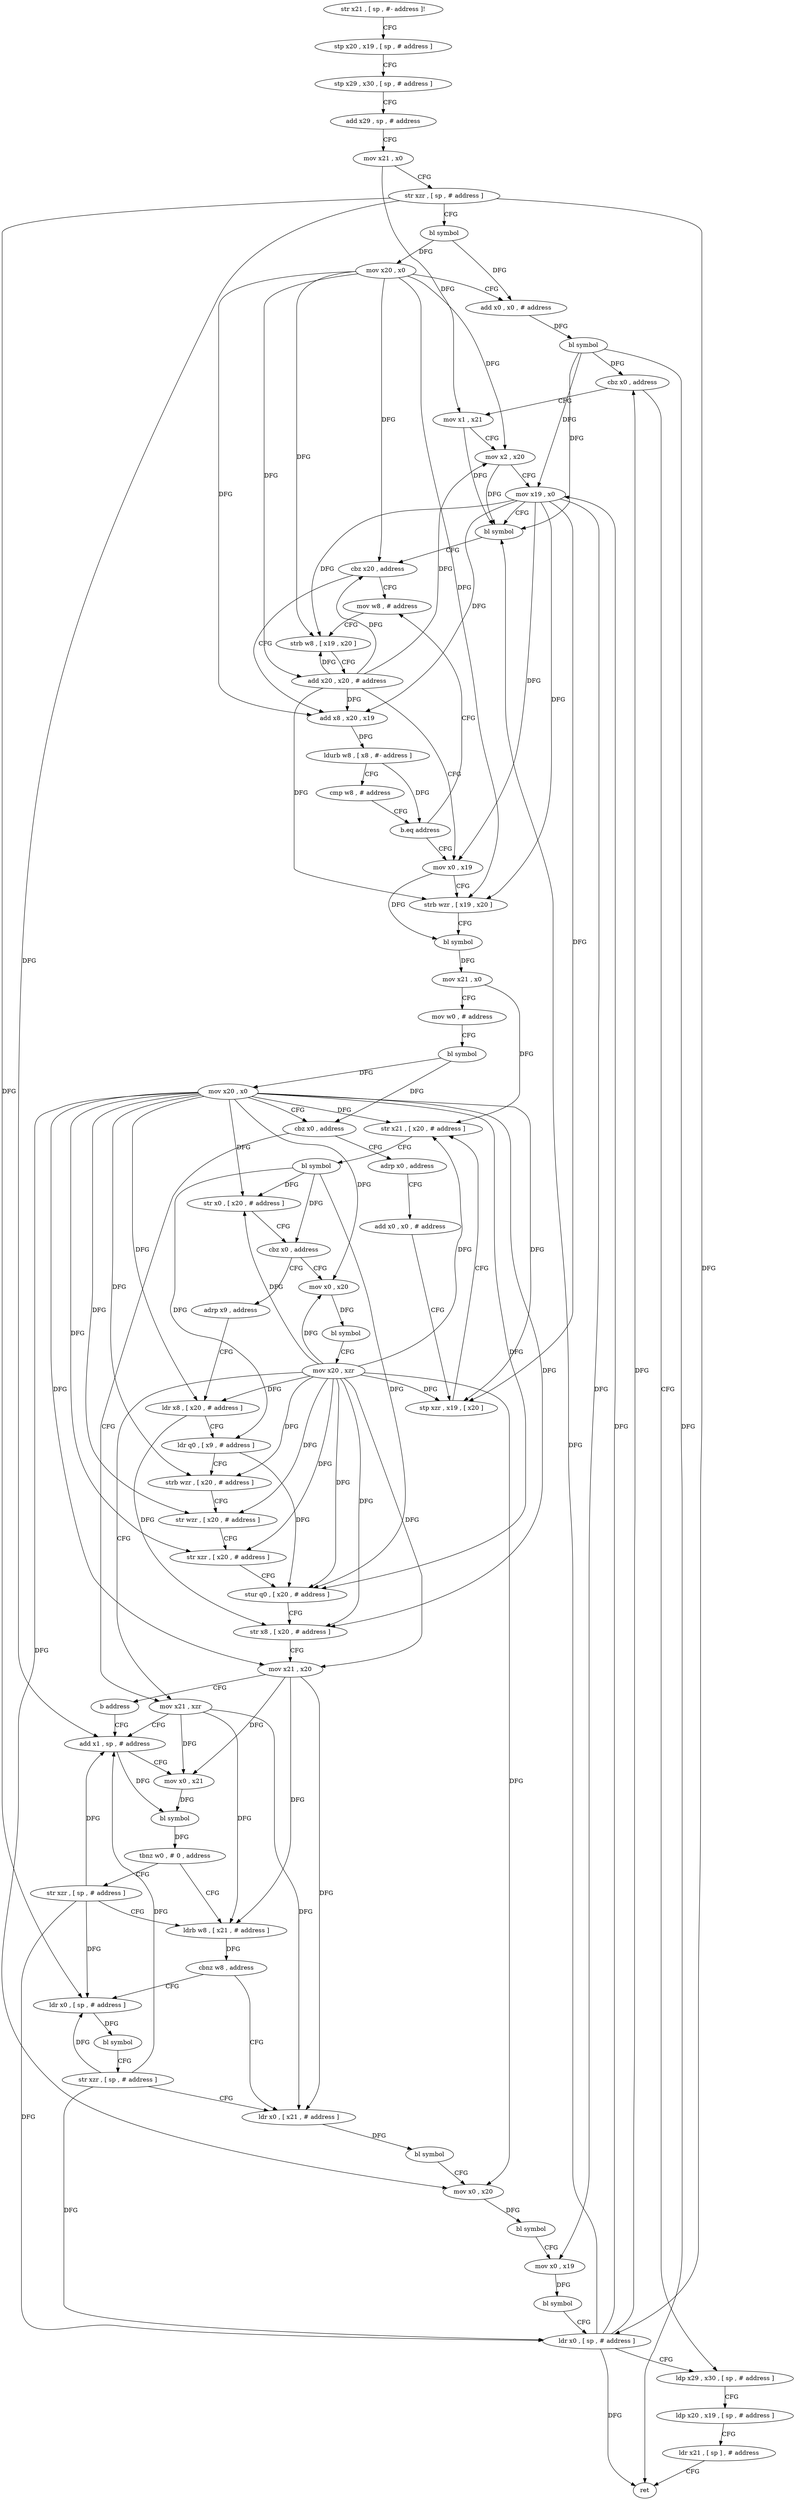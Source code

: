 digraph "func" {
"99876" [label = "str x21 , [ sp , #- address ]!" ]
"99880" [label = "stp x20 , x19 , [ sp , # address ]" ]
"99884" [label = "stp x29 , x30 , [ sp , # address ]" ]
"99888" [label = "add x29 , sp , # address" ]
"99892" [label = "mov x21 , x0" ]
"99896" [label = "str xzr , [ sp , # address ]" ]
"99900" [label = "bl symbol" ]
"99904" [label = "mov x20 , x0" ]
"99908" [label = "add x0 , x0 , # address" ]
"99912" [label = "bl symbol" ]
"99916" [label = "cbz x0 , address" ]
"100152" [label = "ldp x29 , x30 , [ sp , # address ]" ]
"99920" [label = "mov x1 , x21" ]
"100156" [label = "ldp x20 , x19 , [ sp , # address ]" ]
"100160" [label = "ldr x21 , [ sp ] , # address" ]
"100164" [label = "ret" ]
"99924" [label = "mov x2 , x20" ]
"99928" [label = "mov x19 , x0" ]
"99932" [label = "bl symbol" ]
"99936" [label = "cbz x20 , address" ]
"99956" [label = "mov w8 , # address" ]
"99940" [label = "add x8 , x20 , x19" ]
"99960" [label = "strb w8 , [ x19 , x20 ]" ]
"99964" [label = "add x20 , x20 , # address" ]
"99968" [label = "mov x0 , x19" ]
"99944" [label = "ldurb w8 , [ x8 , #- address ]" ]
"99948" [label = "cmp w8 , # address" ]
"99952" [label = "b.eq address" ]
"100080" [label = "mov x21 , xzr" ]
"100084" [label = "add x1 , sp , # address" ]
"100000" [label = "adrp x0 , address" ]
"100004" [label = "add x0 , x0 , # address" ]
"100008" [label = "stp xzr , x19 , [ x20 ]" ]
"100012" [label = "str x21 , [ x20 , # address ]" ]
"100016" [label = "bl symbol" ]
"100020" [label = "str x0 , [ x20 , # address ]" ]
"100024" [label = "cbz x0 , address" ]
"100068" [label = "mov x0 , x20" ]
"100028" [label = "adrp x9 , address" ]
"99972" [label = "strb wzr , [ x19 , x20 ]" ]
"99976" [label = "bl symbol" ]
"99980" [label = "mov x21 , x0" ]
"99984" [label = "mov w0 , # address" ]
"99988" [label = "bl symbol" ]
"99992" [label = "mov x20 , x0" ]
"99996" [label = "cbz x0 , address" ]
"100104" [label = "ldrb w8 , [ x21 , # address ]" ]
"100108" [label = "cbnz w8 , address" ]
"100124" [label = "ldr x0 , [ x21 , # address ]" ]
"100112" [label = "ldr x0 , [ sp , # address ]" ]
"100100" [label = "str xzr , [ sp , # address ]" ]
"100072" [label = "bl symbol" ]
"100076" [label = "mov x20 , xzr" ]
"100032" [label = "ldr x8 , [ x20 , # address ]" ]
"100036" [label = "ldr q0 , [ x9 , # address ]" ]
"100040" [label = "strb wzr , [ x20 , # address ]" ]
"100044" [label = "str wzr , [ x20 , # address ]" ]
"100048" [label = "str xzr , [ x20 , # address ]" ]
"100052" [label = "stur q0 , [ x20 , # address ]" ]
"100056" [label = "str x8 , [ x20 , # address ]" ]
"100060" [label = "mov x21 , x20" ]
"100064" [label = "b address" ]
"100128" [label = "bl symbol" ]
"100132" [label = "mov x0 , x20" ]
"100136" [label = "bl symbol" ]
"100140" [label = "mov x0 , x19" ]
"100144" [label = "bl symbol" ]
"100148" [label = "ldr x0 , [ sp , # address ]" ]
"100116" [label = "bl symbol" ]
"100120" [label = "str xzr , [ sp , # address ]" ]
"100088" [label = "mov x0 , x21" ]
"100092" [label = "bl symbol" ]
"100096" [label = "tbnz w0 , # 0 , address" ]
"99876" -> "99880" [ label = "CFG" ]
"99880" -> "99884" [ label = "CFG" ]
"99884" -> "99888" [ label = "CFG" ]
"99888" -> "99892" [ label = "CFG" ]
"99892" -> "99896" [ label = "CFG" ]
"99892" -> "99920" [ label = "DFG" ]
"99896" -> "99900" [ label = "CFG" ]
"99896" -> "100148" [ label = "DFG" ]
"99896" -> "100112" [ label = "DFG" ]
"99896" -> "100084" [ label = "DFG" ]
"99900" -> "99904" [ label = "DFG" ]
"99900" -> "99908" [ label = "DFG" ]
"99904" -> "99908" [ label = "CFG" ]
"99904" -> "99924" [ label = "DFG" ]
"99904" -> "99936" [ label = "DFG" ]
"99904" -> "99960" [ label = "DFG" ]
"99904" -> "99964" [ label = "DFG" ]
"99904" -> "99940" [ label = "DFG" ]
"99904" -> "99972" [ label = "DFG" ]
"99908" -> "99912" [ label = "DFG" ]
"99912" -> "99916" [ label = "DFG" ]
"99912" -> "100164" [ label = "DFG" ]
"99912" -> "99928" [ label = "DFG" ]
"99912" -> "99932" [ label = "DFG" ]
"99916" -> "100152" [ label = "CFG" ]
"99916" -> "99920" [ label = "CFG" ]
"100152" -> "100156" [ label = "CFG" ]
"99920" -> "99924" [ label = "CFG" ]
"99920" -> "99932" [ label = "DFG" ]
"100156" -> "100160" [ label = "CFG" ]
"100160" -> "100164" [ label = "CFG" ]
"99924" -> "99928" [ label = "CFG" ]
"99924" -> "99932" [ label = "DFG" ]
"99928" -> "99932" [ label = "CFG" ]
"99928" -> "99960" [ label = "DFG" ]
"99928" -> "99940" [ label = "DFG" ]
"99928" -> "99968" [ label = "DFG" ]
"99928" -> "99972" [ label = "DFG" ]
"99928" -> "100008" [ label = "DFG" ]
"99928" -> "100140" [ label = "DFG" ]
"99932" -> "99936" [ label = "CFG" ]
"99936" -> "99956" [ label = "CFG" ]
"99936" -> "99940" [ label = "CFG" ]
"99956" -> "99960" [ label = "CFG" ]
"99940" -> "99944" [ label = "DFG" ]
"99960" -> "99964" [ label = "CFG" ]
"99964" -> "99968" [ label = "CFG" ]
"99964" -> "99924" [ label = "DFG" ]
"99964" -> "99936" [ label = "DFG" ]
"99964" -> "99960" [ label = "DFG" ]
"99964" -> "99940" [ label = "DFG" ]
"99964" -> "99972" [ label = "DFG" ]
"99968" -> "99972" [ label = "CFG" ]
"99968" -> "99976" [ label = "DFG" ]
"99944" -> "99948" [ label = "CFG" ]
"99944" -> "99952" [ label = "DFG" ]
"99948" -> "99952" [ label = "CFG" ]
"99952" -> "99968" [ label = "CFG" ]
"99952" -> "99956" [ label = "CFG" ]
"100080" -> "100084" [ label = "CFG" ]
"100080" -> "100088" [ label = "DFG" ]
"100080" -> "100104" [ label = "DFG" ]
"100080" -> "100124" [ label = "DFG" ]
"100084" -> "100088" [ label = "CFG" ]
"100084" -> "100092" [ label = "DFG" ]
"100000" -> "100004" [ label = "CFG" ]
"100004" -> "100008" [ label = "CFG" ]
"100008" -> "100012" [ label = "CFG" ]
"100012" -> "100016" [ label = "CFG" ]
"100016" -> "100020" [ label = "DFG" ]
"100016" -> "100024" [ label = "DFG" ]
"100016" -> "100036" [ label = "DFG" ]
"100016" -> "100052" [ label = "DFG" ]
"100020" -> "100024" [ label = "CFG" ]
"100024" -> "100068" [ label = "CFG" ]
"100024" -> "100028" [ label = "CFG" ]
"100068" -> "100072" [ label = "DFG" ]
"100028" -> "100032" [ label = "CFG" ]
"99972" -> "99976" [ label = "CFG" ]
"99976" -> "99980" [ label = "DFG" ]
"99980" -> "99984" [ label = "CFG" ]
"99980" -> "100012" [ label = "DFG" ]
"99984" -> "99988" [ label = "CFG" ]
"99988" -> "99992" [ label = "DFG" ]
"99988" -> "99996" [ label = "DFG" ]
"99992" -> "99996" [ label = "CFG" ]
"99992" -> "100008" [ label = "DFG" ]
"99992" -> "100012" [ label = "DFG" ]
"99992" -> "100020" [ label = "DFG" ]
"99992" -> "100068" [ label = "DFG" ]
"99992" -> "100032" [ label = "DFG" ]
"99992" -> "100040" [ label = "DFG" ]
"99992" -> "100044" [ label = "DFG" ]
"99992" -> "100048" [ label = "DFG" ]
"99992" -> "100052" [ label = "DFG" ]
"99992" -> "100056" [ label = "DFG" ]
"99992" -> "100060" [ label = "DFG" ]
"99992" -> "100132" [ label = "DFG" ]
"99996" -> "100080" [ label = "CFG" ]
"99996" -> "100000" [ label = "CFG" ]
"100104" -> "100108" [ label = "DFG" ]
"100108" -> "100124" [ label = "CFG" ]
"100108" -> "100112" [ label = "CFG" ]
"100124" -> "100128" [ label = "DFG" ]
"100112" -> "100116" [ label = "DFG" ]
"100100" -> "100104" [ label = "CFG" ]
"100100" -> "100084" [ label = "DFG" ]
"100100" -> "100148" [ label = "DFG" ]
"100100" -> "100112" [ label = "DFG" ]
"100072" -> "100076" [ label = "CFG" ]
"100076" -> "100080" [ label = "CFG" ]
"100076" -> "100008" [ label = "DFG" ]
"100076" -> "100068" [ label = "DFG" ]
"100076" -> "100012" [ label = "DFG" ]
"100076" -> "100020" [ label = "DFG" ]
"100076" -> "100032" [ label = "DFG" ]
"100076" -> "100040" [ label = "DFG" ]
"100076" -> "100044" [ label = "DFG" ]
"100076" -> "100048" [ label = "DFG" ]
"100076" -> "100052" [ label = "DFG" ]
"100076" -> "100056" [ label = "DFG" ]
"100076" -> "100060" [ label = "DFG" ]
"100076" -> "100132" [ label = "DFG" ]
"100032" -> "100036" [ label = "CFG" ]
"100032" -> "100056" [ label = "DFG" ]
"100036" -> "100040" [ label = "CFG" ]
"100036" -> "100052" [ label = "DFG" ]
"100040" -> "100044" [ label = "CFG" ]
"100044" -> "100048" [ label = "CFG" ]
"100048" -> "100052" [ label = "CFG" ]
"100052" -> "100056" [ label = "CFG" ]
"100056" -> "100060" [ label = "CFG" ]
"100060" -> "100064" [ label = "CFG" ]
"100060" -> "100088" [ label = "DFG" ]
"100060" -> "100104" [ label = "DFG" ]
"100060" -> "100124" [ label = "DFG" ]
"100064" -> "100084" [ label = "CFG" ]
"100128" -> "100132" [ label = "CFG" ]
"100132" -> "100136" [ label = "DFG" ]
"100136" -> "100140" [ label = "CFG" ]
"100140" -> "100144" [ label = "DFG" ]
"100144" -> "100148" [ label = "CFG" ]
"100148" -> "100152" [ label = "CFG" ]
"100148" -> "99916" [ label = "DFG" ]
"100148" -> "99928" [ label = "DFG" ]
"100148" -> "100164" [ label = "DFG" ]
"100148" -> "99932" [ label = "DFG" ]
"100116" -> "100120" [ label = "CFG" ]
"100120" -> "100124" [ label = "CFG" ]
"100120" -> "100084" [ label = "DFG" ]
"100120" -> "100148" [ label = "DFG" ]
"100120" -> "100112" [ label = "DFG" ]
"100088" -> "100092" [ label = "DFG" ]
"100092" -> "100096" [ label = "DFG" ]
"100096" -> "100104" [ label = "CFG" ]
"100096" -> "100100" [ label = "CFG" ]
}
